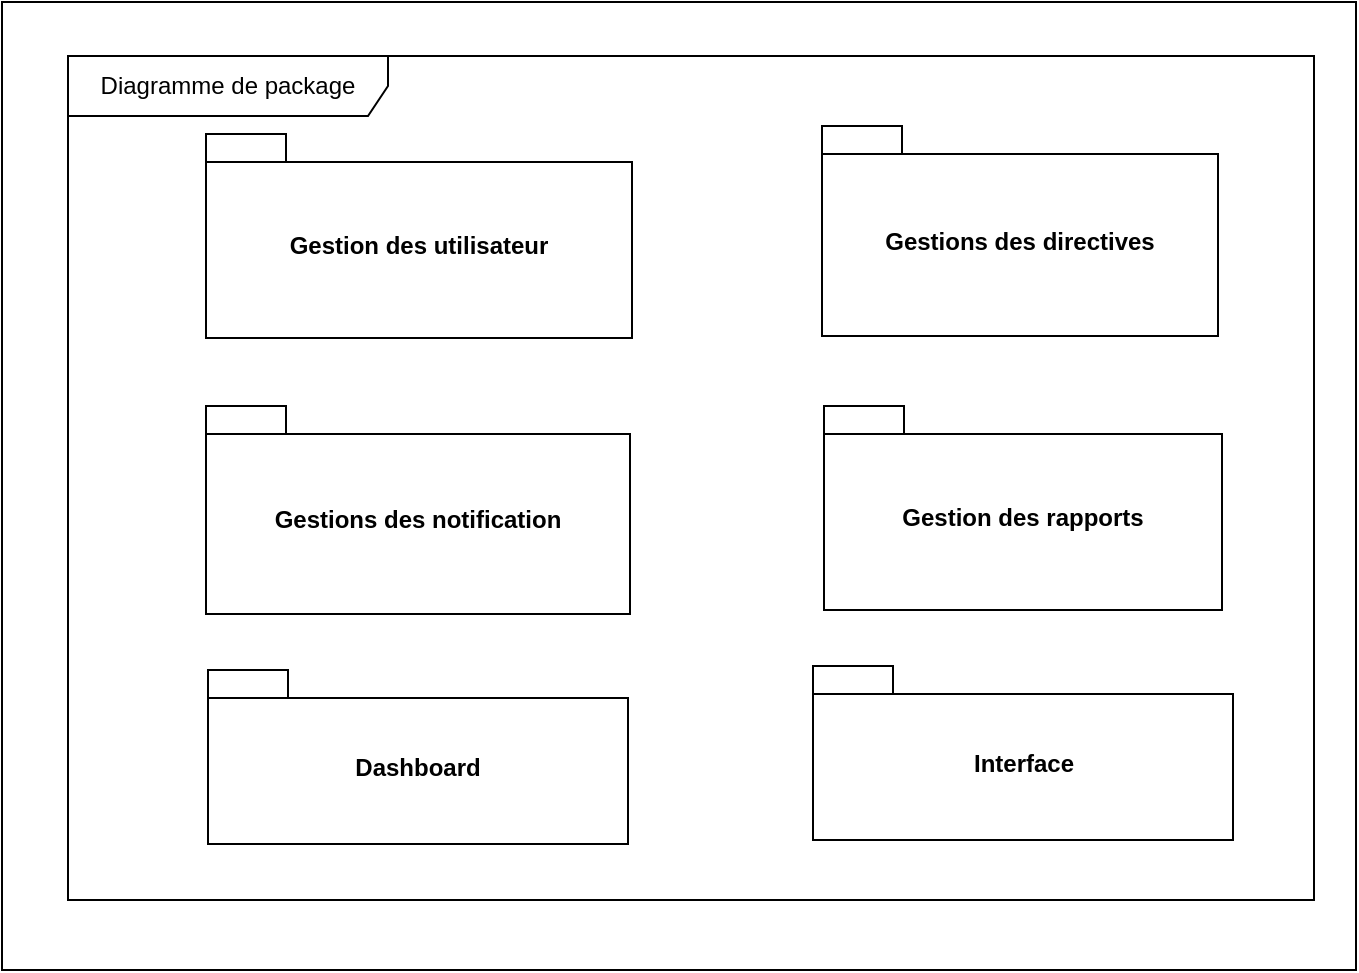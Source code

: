 <mxfile version="24.8.2">
  <diagram name="Page-1" id="0gWsJnrh7PNTObbv-XV8">
    <mxGraphModel dx="2282" dy="867" grid="0" gridSize="10" guides="1" tooltips="1" connect="1" arrows="1" fold="1" page="0" pageScale="1" pageWidth="3300" pageHeight="4681" math="0" shadow="0">
      <root>
        <mxCell id="0" />
        <mxCell id="1" parent="0" />
        <mxCell id="HmMxcQXpRnZ39Q23Rilj-17" value="" style="rounded=0;whiteSpace=wrap;html=1;" vertex="1" parent="1">
          <mxGeometry x="-88" y="25" width="677" height="484" as="geometry" />
        </mxCell>
        <mxCell id="HmMxcQXpRnZ39Q23Rilj-18" value="Gestion des utilisateur" style="shape=folder;fontStyle=1;spacingTop=10;tabWidth=40;tabHeight=14;tabPosition=left;html=1;whiteSpace=wrap;" vertex="1" parent="1">
          <mxGeometry x="14" y="91" width="213" height="102" as="geometry" />
        </mxCell>
        <mxCell id="HmMxcQXpRnZ39Q23Rilj-19" value="Gestions des directives" style="shape=folder;fontStyle=1;spacingTop=10;tabWidth=40;tabHeight=14;tabPosition=left;html=1;whiteSpace=wrap;" vertex="1" parent="1">
          <mxGeometry x="322" y="87" width="198" height="105" as="geometry" />
        </mxCell>
        <mxCell id="HmMxcQXpRnZ39Q23Rilj-20" value="Gestions des notification" style="shape=folder;fontStyle=1;spacingTop=10;tabWidth=40;tabHeight=14;tabPosition=left;html=1;whiteSpace=wrap;" vertex="1" parent="1">
          <mxGeometry x="14" y="227" width="212" height="104" as="geometry" />
        </mxCell>
        <mxCell id="HmMxcQXpRnZ39Q23Rilj-21" value="Gestion des rapports" style="shape=folder;fontStyle=1;spacingTop=10;tabWidth=40;tabHeight=14;tabPosition=left;html=1;whiteSpace=wrap;" vertex="1" parent="1">
          <mxGeometry x="323" y="227" width="199" height="102" as="geometry" />
        </mxCell>
        <mxCell id="HmMxcQXpRnZ39Q23Rilj-22" value="Dashboard" style="shape=folder;fontStyle=1;spacingTop=10;tabWidth=40;tabHeight=14;tabPosition=left;html=1;whiteSpace=wrap;" vertex="1" parent="1">
          <mxGeometry x="15" y="359" width="210" height="87" as="geometry" />
        </mxCell>
        <mxCell id="HmMxcQXpRnZ39Q23Rilj-23" value="Interface" style="shape=folder;fontStyle=1;spacingTop=10;tabWidth=40;tabHeight=14;tabPosition=left;html=1;whiteSpace=wrap;" vertex="1" parent="1">
          <mxGeometry x="317.5" y="357" width="210" height="87" as="geometry" />
        </mxCell>
        <mxCell id="HmMxcQXpRnZ39Q23Rilj-24" value="Diagramme de package" style="shape=umlFrame;whiteSpace=wrap;html=1;pointerEvents=0;recursiveResize=0;container=1;collapsible=0;width=160;" vertex="1" parent="1">
          <mxGeometry x="-55" y="52" width="623" height="422" as="geometry" />
        </mxCell>
      </root>
    </mxGraphModel>
  </diagram>
</mxfile>
